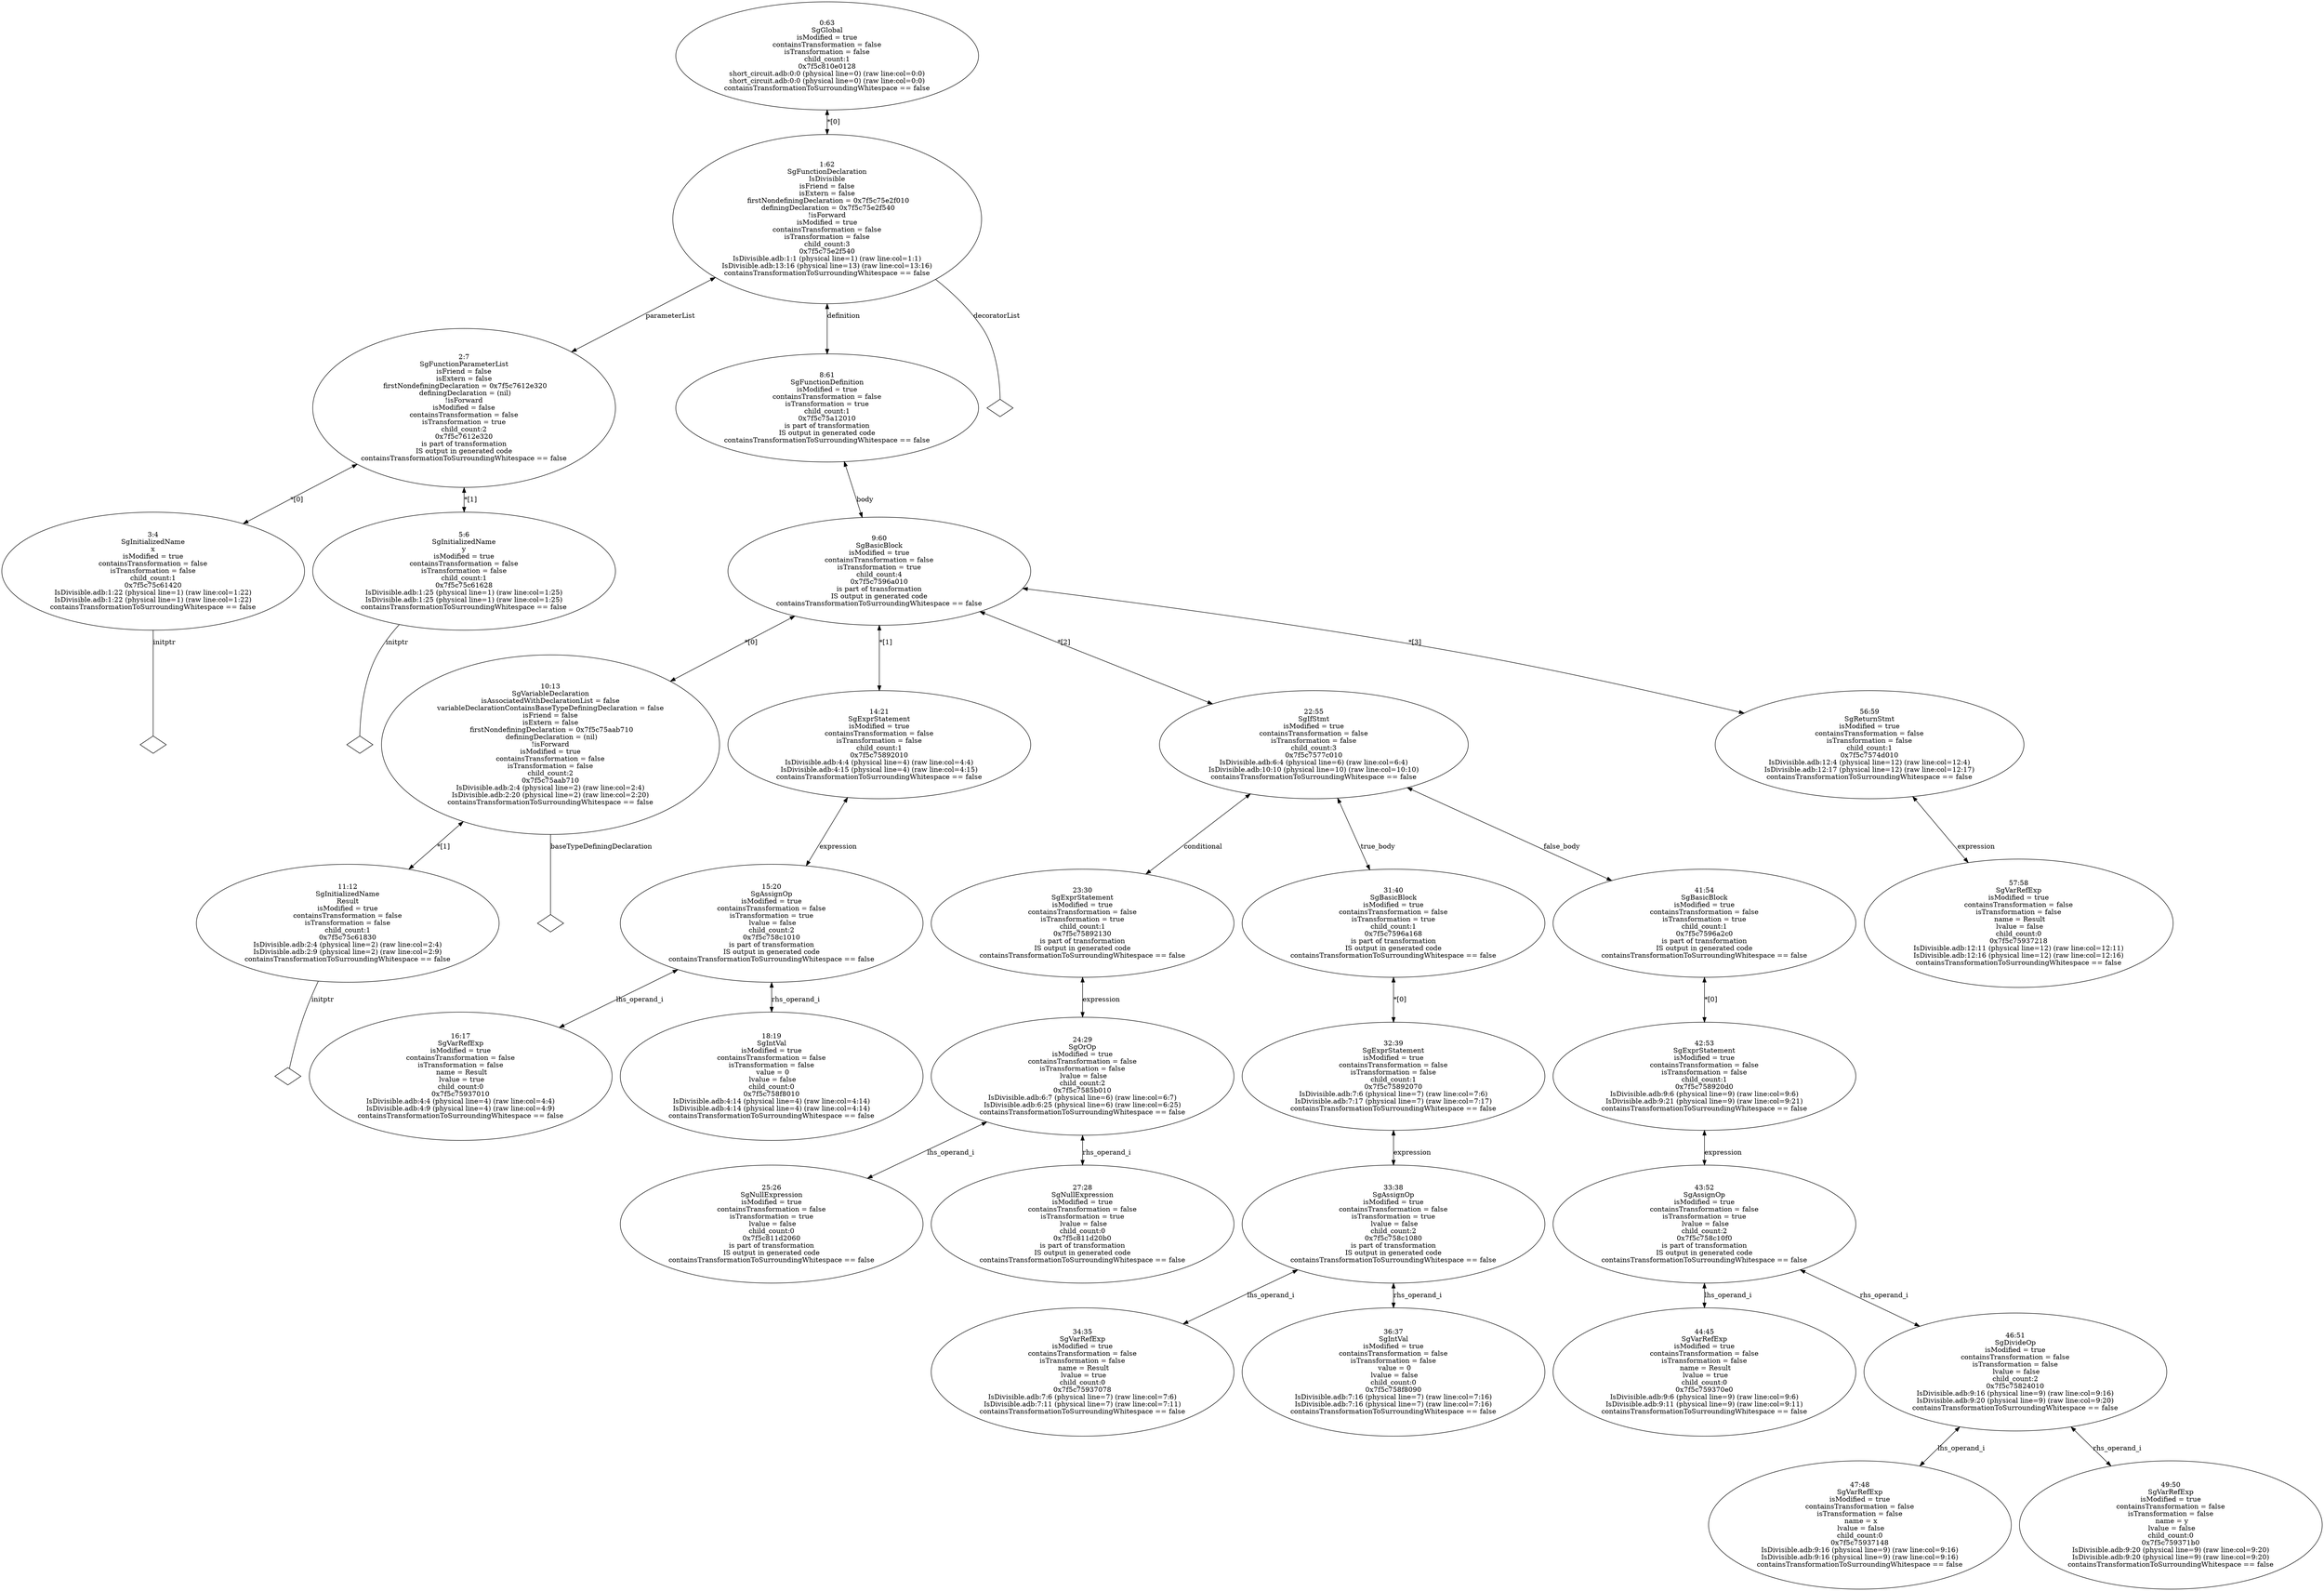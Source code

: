 digraph "G./short_circuit_rose.dot" {
"0x7f5c75c61420"[label="3:4\nSgInitializedName\nx\nisModified = true\ncontainsTransformation = false\nisTransformation = false\nchild_count:1\n0x7f5c75c61420\nIsDivisible.adb:1:22 (physical line=1) (raw line:col=1:22)\nIsDivisible.adb:1:22 (physical line=1) (raw line:col=1:22)\ncontainsTransformationToSurroundingWhitespace == false\n" ];
"0x7f5c75c61420" -> "0x7f5c75c61420__initptr__null"[label="initptr" dir=none ];
"0x7f5c75c61420__initptr__null"[label="" shape=diamond ];
"0x7f5c75c61628"[label="5:6\nSgInitializedName\ny\nisModified = true\ncontainsTransformation = false\nisTransformation = false\nchild_count:1\n0x7f5c75c61628\nIsDivisible.adb:1:25 (physical line=1) (raw line:col=1:25)\nIsDivisible.adb:1:25 (physical line=1) (raw line:col=1:25)\ncontainsTransformationToSurroundingWhitespace == false\n" ];
"0x7f5c75c61628" -> "0x7f5c75c61628__initptr__null"[label="initptr" dir=none ];
"0x7f5c75c61628__initptr__null"[label="" shape=diamond ];
"0x7f5c7612e320"[label="2:7\nSgFunctionParameterList\n isFriend = false \n isExtern = false \n firstNondefiningDeclaration = 0x7f5c7612e320\n definingDeclaration = (nil)\n!isForward\nisModified = false\ncontainsTransformation = false\nisTransformation = true\nchild_count:2\n0x7f5c7612e320\nis part of transformation\nIS output in generated code\ncontainsTransformationToSurroundingWhitespace == false\n" ];
"0x7f5c7612e320" -> "0x7f5c75c61420"[label="*[0]" dir=both ];
"0x7f5c7612e320" -> "0x7f5c75c61628"[label="*[1]" dir=both ];
"0x7f5c75c61830"[label="11:12\nSgInitializedName\nResult\nisModified = true\ncontainsTransformation = false\nisTransformation = false\nchild_count:1\n0x7f5c75c61830\nIsDivisible.adb:2:4 (physical line=2) (raw line:col=2:4)\nIsDivisible.adb:2:9 (physical line=2) (raw line:col=2:9)\ncontainsTransformationToSurroundingWhitespace == false\n" ];
"0x7f5c75c61830" -> "0x7f5c75c61830__initptr__null"[label="initptr" dir=none ];
"0x7f5c75c61830__initptr__null"[label="" shape=diamond ];
"0x7f5c75aab710"[label="10:13\nSgVariableDeclaration\n isAssociatedWithDeclarationList = false \n variableDeclarationContainsBaseTypeDefiningDeclaration = false \n isFriend = false \n isExtern = false \n firstNondefiningDeclaration = 0x7f5c75aab710\n definingDeclaration = (nil)\n!isForward\nisModified = true\ncontainsTransformation = false\nisTransformation = false\nchild_count:2\n0x7f5c75aab710\nIsDivisible.adb:2:4 (physical line=2) (raw line:col=2:4)\nIsDivisible.adb:2:20 (physical line=2) (raw line:col=2:20)\ncontainsTransformationToSurroundingWhitespace == false\n" ];
"0x7f5c75aab710" -> "0x7f5c75aab710__baseTypeDefiningDeclaration__null"[label="baseTypeDefiningDeclaration" dir=none ];
"0x7f5c75aab710__baseTypeDefiningDeclaration__null"[label="" shape=diamond ];
"0x7f5c75aab710" -> "0x7f5c75c61830"[label="*[1]" dir=both ];
"0x7f5c75937010"[label="16:17\nSgVarRefExp\nisModified = true\ncontainsTransformation = false\nisTransformation = false\n name = Result\n lvalue = true\nchild_count:0\n0x7f5c75937010\nIsDivisible.adb:4:4 (physical line=4) (raw line:col=4:4)\nIsDivisible.adb:4:9 (physical line=4) (raw line:col=4:9)\ncontainsTransformationToSurroundingWhitespace == false\n" ];
"0x7f5c758f8010"[label="18:19\nSgIntVal\nisModified = true\ncontainsTransformation = false\nisTransformation = false\n value = 0\n lvalue = false\nchild_count:0\n0x7f5c758f8010\nIsDivisible.adb:4:14 (physical line=4) (raw line:col=4:14)\nIsDivisible.adb:4:14 (physical line=4) (raw line:col=4:14)\ncontainsTransformationToSurroundingWhitespace == false\n" ];
"0x7f5c758c1010"[label="15:20\nSgAssignOp\nisModified = true\ncontainsTransformation = false\nisTransformation = true\n lvalue = false\nchild_count:2\n0x7f5c758c1010\nis part of transformation\nIS output in generated code\ncontainsTransformationToSurroundingWhitespace == false\n" ];
"0x7f5c758c1010" -> "0x7f5c75937010"[label="lhs_operand_i" dir=both ];
"0x7f5c758c1010" -> "0x7f5c758f8010"[label="rhs_operand_i" dir=both ];
"0x7f5c75892010"[label="14:21\nSgExprStatement\nisModified = true\ncontainsTransformation = false\nisTransformation = false\nchild_count:1\n0x7f5c75892010\nIsDivisible.adb:4:4 (physical line=4) (raw line:col=4:4)\nIsDivisible.adb:4:15 (physical line=4) (raw line:col=4:15)\ncontainsTransformationToSurroundingWhitespace == false\n" ];
"0x7f5c75892010" -> "0x7f5c758c1010"[label="expression" dir=both ];
"0x7f5c811d2060"[label="25:26\nSgNullExpression\nisModified = true\ncontainsTransformation = false\nisTransformation = true\n lvalue = false\nchild_count:0\n0x7f5c811d2060\nis part of transformation\nIS output in generated code\ncontainsTransformationToSurroundingWhitespace == false\n" ];
"0x7f5c811d20b0"[label="27:28\nSgNullExpression\nisModified = true\ncontainsTransformation = false\nisTransformation = true\n lvalue = false\nchild_count:0\n0x7f5c811d20b0\nis part of transformation\nIS output in generated code\ncontainsTransformationToSurroundingWhitespace == false\n" ];
"0x7f5c7585b010"[label="24:29\nSgOrOp\nisModified = true\ncontainsTransformation = false\nisTransformation = false\n lvalue = false\nchild_count:2\n0x7f5c7585b010\nIsDivisible.adb:6:7 (physical line=6) (raw line:col=6:7)\nIsDivisible.adb:6:25 (physical line=6) (raw line:col=6:25)\ncontainsTransformationToSurroundingWhitespace == false\n" ];
"0x7f5c7585b010" -> "0x7f5c811d2060"[label="lhs_operand_i" dir=both ];
"0x7f5c7585b010" -> "0x7f5c811d20b0"[label="rhs_operand_i" dir=both ];
"0x7f5c75892130"[label="23:30\nSgExprStatement\nisModified = true\ncontainsTransformation = false\nisTransformation = true\nchild_count:1\n0x7f5c75892130\nis part of transformation\nIS output in generated code\ncontainsTransformationToSurroundingWhitespace == false\n" ];
"0x7f5c75892130" -> "0x7f5c7585b010"[label="expression" dir=both ];
"0x7f5c75937078"[label="34:35\nSgVarRefExp\nisModified = true\ncontainsTransformation = false\nisTransformation = false\n name = Result\n lvalue = true\nchild_count:0\n0x7f5c75937078\nIsDivisible.adb:7:6 (physical line=7) (raw line:col=7:6)\nIsDivisible.adb:7:11 (physical line=7) (raw line:col=7:11)\ncontainsTransformationToSurroundingWhitespace == false\n" ];
"0x7f5c758f8090"[label="36:37\nSgIntVal\nisModified = true\ncontainsTransformation = false\nisTransformation = false\n value = 0\n lvalue = false\nchild_count:0\n0x7f5c758f8090\nIsDivisible.adb:7:16 (physical line=7) (raw line:col=7:16)\nIsDivisible.adb:7:16 (physical line=7) (raw line:col=7:16)\ncontainsTransformationToSurroundingWhitespace == false\n" ];
"0x7f5c758c1080"[label="33:38\nSgAssignOp\nisModified = true\ncontainsTransformation = false\nisTransformation = true\n lvalue = false\nchild_count:2\n0x7f5c758c1080\nis part of transformation\nIS output in generated code\ncontainsTransformationToSurroundingWhitespace == false\n" ];
"0x7f5c758c1080" -> "0x7f5c75937078"[label="lhs_operand_i" dir=both ];
"0x7f5c758c1080" -> "0x7f5c758f8090"[label="rhs_operand_i" dir=both ];
"0x7f5c75892070"[label="32:39\nSgExprStatement\nisModified = true\ncontainsTransformation = false\nisTransformation = false\nchild_count:1\n0x7f5c75892070\nIsDivisible.adb:7:6 (physical line=7) (raw line:col=7:6)\nIsDivisible.adb:7:17 (physical line=7) (raw line:col=7:17)\ncontainsTransformationToSurroundingWhitespace == false\n" ];
"0x7f5c75892070" -> "0x7f5c758c1080"[label="expression" dir=both ];
"0x7f5c7596a168"[label="31:40\nSgBasicBlock\nisModified = true\ncontainsTransformation = false\nisTransformation = true\nchild_count:1\n0x7f5c7596a168\nis part of transformation\nIS output in generated code\ncontainsTransformationToSurroundingWhitespace == false\n" ];
"0x7f5c7596a168" -> "0x7f5c75892070"[label="*[0]" dir=both ];
"0x7f5c759370e0"[label="44:45\nSgVarRefExp\nisModified = true\ncontainsTransformation = false\nisTransformation = false\n name = Result\n lvalue = true\nchild_count:0\n0x7f5c759370e0\nIsDivisible.adb:9:6 (physical line=9) (raw line:col=9:6)\nIsDivisible.adb:9:11 (physical line=9) (raw line:col=9:11)\ncontainsTransformationToSurroundingWhitespace == false\n" ];
"0x7f5c75937148"[label="47:48\nSgVarRefExp\nisModified = true\ncontainsTransformation = false\nisTransformation = false\n name = x\n lvalue = false\nchild_count:0\n0x7f5c75937148\nIsDivisible.adb:9:16 (physical line=9) (raw line:col=9:16)\nIsDivisible.adb:9:16 (physical line=9) (raw line:col=9:16)\ncontainsTransformationToSurroundingWhitespace == false\n" ];
"0x7f5c759371b0"[label="49:50\nSgVarRefExp\nisModified = true\ncontainsTransformation = false\nisTransformation = false\n name = y\n lvalue = false\nchild_count:0\n0x7f5c759371b0\nIsDivisible.adb:9:20 (physical line=9) (raw line:col=9:20)\nIsDivisible.adb:9:20 (physical line=9) (raw line:col=9:20)\ncontainsTransformationToSurroundingWhitespace == false\n" ];
"0x7f5c75824010"[label="46:51\nSgDivideOp\nisModified = true\ncontainsTransformation = false\nisTransformation = false\n lvalue = false\nchild_count:2\n0x7f5c75824010\nIsDivisible.adb:9:16 (physical line=9) (raw line:col=9:16)\nIsDivisible.adb:9:20 (physical line=9) (raw line:col=9:20)\ncontainsTransformationToSurroundingWhitespace == false\n" ];
"0x7f5c75824010" -> "0x7f5c75937148"[label="lhs_operand_i" dir=both ];
"0x7f5c75824010" -> "0x7f5c759371b0"[label="rhs_operand_i" dir=both ];
"0x7f5c758c10f0"[label="43:52\nSgAssignOp\nisModified = true\ncontainsTransformation = false\nisTransformation = true\n lvalue = false\nchild_count:2\n0x7f5c758c10f0\nis part of transformation\nIS output in generated code\ncontainsTransformationToSurroundingWhitespace == false\n" ];
"0x7f5c758c10f0" -> "0x7f5c759370e0"[label="lhs_operand_i" dir=both ];
"0x7f5c758c10f0" -> "0x7f5c75824010"[label="rhs_operand_i" dir=both ];
"0x7f5c758920d0"[label="42:53\nSgExprStatement\nisModified = true\ncontainsTransformation = false\nisTransformation = false\nchild_count:1\n0x7f5c758920d0\nIsDivisible.adb:9:6 (physical line=9) (raw line:col=9:6)\nIsDivisible.adb:9:21 (physical line=9) (raw line:col=9:21)\ncontainsTransformationToSurroundingWhitespace == false\n" ];
"0x7f5c758920d0" -> "0x7f5c758c10f0"[label="expression" dir=both ];
"0x7f5c7596a2c0"[label="41:54\nSgBasicBlock\nisModified = true\ncontainsTransformation = false\nisTransformation = true\nchild_count:1\n0x7f5c7596a2c0\nis part of transformation\nIS output in generated code\ncontainsTransformationToSurroundingWhitespace == false\n" ];
"0x7f5c7596a2c0" -> "0x7f5c758920d0"[label="*[0]" dir=both ];
"0x7f5c7577c010"[label="22:55\nSgIfStmt\nisModified = true\ncontainsTransformation = false\nisTransformation = false\nchild_count:3\n0x7f5c7577c010\nIsDivisible.adb:6:4 (physical line=6) (raw line:col=6:4)\nIsDivisible.adb:10:10 (physical line=10) (raw line:col=10:10)\ncontainsTransformationToSurroundingWhitespace == false\n" ];
"0x7f5c7577c010" -> "0x7f5c75892130"[label="conditional" dir=both ];
"0x7f5c7577c010" -> "0x7f5c7596a168"[label="true_body" dir=both ];
"0x7f5c7577c010" -> "0x7f5c7596a2c0"[label="false_body" dir=both ];
"0x7f5c75937218"[label="57:58\nSgVarRefExp\nisModified = true\ncontainsTransformation = false\nisTransformation = false\n name = Result\n lvalue = false\nchild_count:0\n0x7f5c75937218\nIsDivisible.adb:12:11 (physical line=12) (raw line:col=12:11)\nIsDivisible.adb:12:16 (physical line=12) (raw line:col=12:16)\ncontainsTransformationToSurroundingWhitespace == false\n" ];
"0x7f5c7574d010"[label="56:59\nSgReturnStmt\nisModified = true\ncontainsTransformation = false\nisTransformation = false\nchild_count:1\n0x7f5c7574d010\nIsDivisible.adb:12:4 (physical line=12) (raw line:col=12:4)\nIsDivisible.adb:12:17 (physical line=12) (raw line:col=12:17)\ncontainsTransformationToSurroundingWhitespace == false\n" ];
"0x7f5c7574d010" -> "0x7f5c75937218"[label="expression" dir=both ];
"0x7f5c7596a010"[label="9:60\nSgBasicBlock\nisModified = true\ncontainsTransformation = false\nisTransformation = true\nchild_count:4\n0x7f5c7596a010\nis part of transformation\nIS output in generated code\ncontainsTransformationToSurroundingWhitespace == false\n" ];
"0x7f5c7596a010" -> "0x7f5c75aab710"[label="*[0]" dir=both ];
"0x7f5c7596a010" -> "0x7f5c75892010"[label="*[1]" dir=both ];
"0x7f5c7596a010" -> "0x7f5c7577c010"[label="*[2]" dir=both ];
"0x7f5c7596a010" -> "0x7f5c7574d010"[label="*[3]" dir=both ];
"0x7f5c75a12010"[label="8:61\nSgFunctionDefinition\nisModified = true\ncontainsTransformation = false\nisTransformation = true\nchild_count:1\n0x7f5c75a12010\nis part of transformation\nIS output in generated code\ncontainsTransformationToSurroundingWhitespace == false\n" ];
"0x7f5c75a12010" -> "0x7f5c7596a010"[label="body" dir=both ];
"0x7f5c75e2f540"[label="1:62\nSgFunctionDeclaration\nIsDivisible\n isFriend = false \n isExtern = false \n firstNondefiningDeclaration = 0x7f5c75e2f010\n definingDeclaration = 0x7f5c75e2f540\n!isForward\nisModified = true\ncontainsTransformation = false\nisTransformation = false\nchild_count:3\n0x7f5c75e2f540\nIsDivisible.adb:1:1 (physical line=1) (raw line:col=1:1)\nIsDivisible.adb:13:16 (physical line=13) (raw line:col=13:16)\ncontainsTransformationToSurroundingWhitespace == false\n" ];
"0x7f5c75e2f540" -> "0x7f5c7612e320"[label="parameterList" dir=both ];
"0x7f5c75e2f540" -> "0x7f5c75e2f540__decoratorList__null"[label="decoratorList" dir=none ];
"0x7f5c75e2f540__decoratorList__null"[label="" shape=diamond ];
"0x7f5c75e2f540" -> "0x7f5c75a12010"[label="definition" dir=both ];
"0x7f5c810e0128"[label="0:63\nSgGlobal\nisModified = true\ncontainsTransformation = false\nisTransformation = false\nchild_count:1\n0x7f5c810e0128\nshort_circuit.adb:0:0 (physical line=0) (raw line:col=0:0)\nshort_circuit.adb:0:0 (physical line=0) (raw line:col=0:0)\ncontainsTransformationToSurroundingWhitespace == false\n" ];
"0x7f5c810e0128" -> "0x7f5c75e2f540"[label="*[0]" dir=both ];
}
